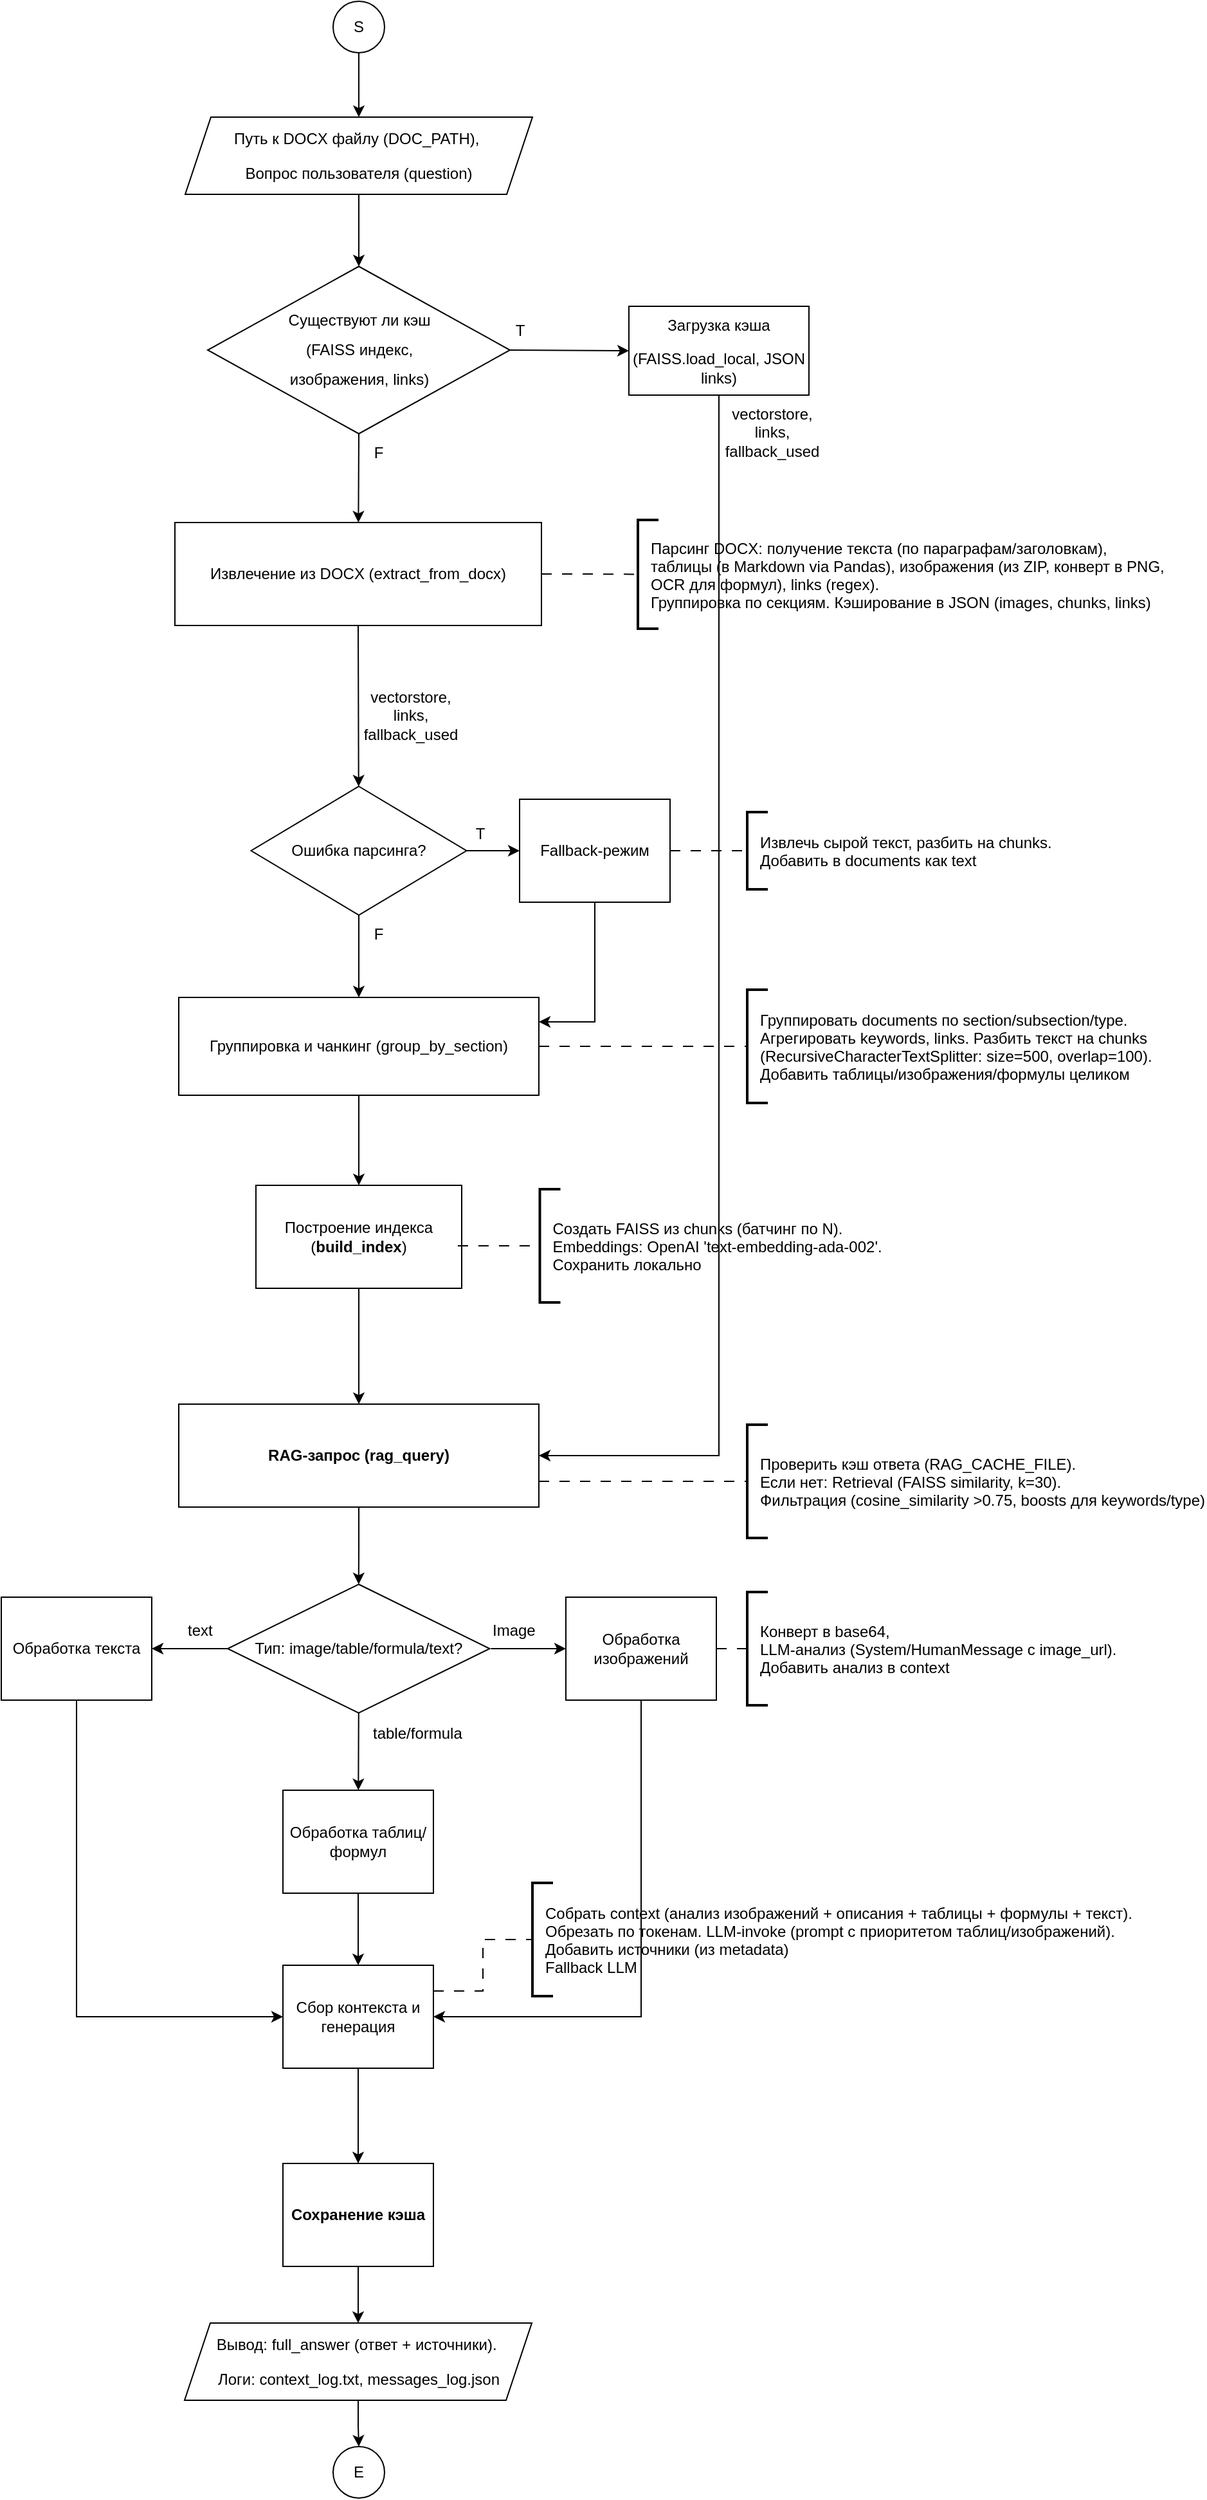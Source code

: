 <mxfile version="28.2.3">
  <diagram name="Page-1" id="y7FNM9cHMXZOr_l5Tzo8">
    <mxGraphModel grid="0" page="1" gridSize="10" guides="1" tooltips="1" connect="1" arrows="1" fold="1" pageScale="1" pageWidth="850" pageHeight="1100" math="0" shadow="0">
      <root>
        <mxCell id="0" />
        <mxCell id="1" parent="0" />
        <mxCell id="4bfqSahwpxb0eaGGro3T-8" style="edgeStyle=orthogonalEdgeStyle;rounded=0;orthogonalLoop=1;jettySize=auto;html=1;exitX=0.5;exitY=1;exitDx=0;exitDy=0;" edge="1" parent="1" source="4bfqSahwpxb0eaGGro3T-2" target="4bfqSahwpxb0eaGGro3T-6">
          <mxGeometry relative="1" as="geometry" />
        </mxCell>
        <mxCell id="4bfqSahwpxb0eaGGro3T-2" value="S" style="ellipse;whiteSpace=wrap;html=1;aspect=fixed;" vertex="1" parent="1">
          <mxGeometry x="280" y="30" width="40" height="40" as="geometry" />
        </mxCell>
        <mxCell id="4bfqSahwpxb0eaGGro3T-3" value="E" style="ellipse;whiteSpace=wrap;html=1;aspect=fixed;" vertex="1" parent="1">
          <mxGeometry x="280" y="1930" width="40" height="40" as="geometry" />
        </mxCell>
        <mxCell id="4bfqSahwpxb0eaGGro3T-4" value="&lt;p style=&quot;white-space-collapse: preserve;&quot; dir=&quot;auto&quot;&gt;&lt;span style=&quot;background-color: transparent; color: light-dark(rgb(0, 0, 0), rgb(255, 255, 255));&quot;&gt;Загрузка кэша&lt;/span&gt;&lt;/p&gt;&lt;p style=&quot;white-space-collapse: preserve;&quot; dir=&quot;auto&quot;&gt;(FAISS.load_local, JSON links)&lt;/p&gt;" style="rounded=0;whiteSpace=wrap;html=1;" vertex="1" parent="1">
          <mxGeometry x="510" y="267" width="140" height="69" as="geometry" />
        </mxCell>
        <mxCell id="4bfqSahwpxb0eaGGro3T-5" value="&lt;div style=&quot;line-height: 90%;&quot;&gt;&lt;p dir=&quot;auto&quot; style=&quot;white-space-collapse: preserve;&quot;&gt;Существуют ли кэш&lt;/p&gt;&lt;p dir=&quot;auto&quot; style=&quot;white-space-collapse: preserve;&quot;&gt; (FAISS индекс, &lt;/p&gt;&lt;p dir=&quot;auto&quot; style=&quot;white-space-collapse: preserve;&quot;&gt;изображения, links)&lt;/p&gt;&lt;/div&gt;" style="rhombus;whiteSpace=wrap;html=1;" vertex="1" parent="1">
          <mxGeometry x="182.5" y="236" width="235" height="130" as="geometry" />
        </mxCell>
        <mxCell id="4bfqSahwpxb0eaGGro3T-6" value="&lt;p style=&quot;white-space-collapse: preserve;&quot; dir=&quot;auto&quot;&gt;Путь к DOCX файлу (DOC_PATH), &lt;/p&gt;&lt;p style=&quot;white-space-collapse: preserve;&quot; dir=&quot;auto&quot;&gt;Вопрос пользователя (question)&lt;/p&gt;" style="shape=parallelogram;perimeter=parallelogramPerimeter;whiteSpace=wrap;html=1;fixedSize=1;" vertex="1" parent="1">
          <mxGeometry x="165" y="120" width="270" height="60" as="geometry" />
        </mxCell>
        <mxCell id="4bfqSahwpxb0eaGGro3T-7" value="" style="endArrow=classic;html=1;rounded=0;exitX=1;exitY=0.5;exitDx=0;exitDy=0;entryX=0;entryY=0.5;entryDx=0;entryDy=0;" edge="1" parent="1" source="4bfqSahwpxb0eaGGro3T-5" target="4bfqSahwpxb0eaGGro3T-4">
          <mxGeometry width="50" height="50" relative="1" as="geometry">
            <mxPoint x="435" y="296" as="sourcePoint" />
            <mxPoint x="485" y="246" as="targetPoint" />
          </mxGeometry>
        </mxCell>
        <mxCell id="4bfqSahwpxb0eaGGro3T-9" style="edgeStyle=orthogonalEdgeStyle;rounded=0;orthogonalLoop=1;jettySize=auto;html=1;exitX=0.5;exitY=1;exitDx=0;exitDy=0;" edge="1" parent="1" source="4bfqSahwpxb0eaGGro3T-6" target="4bfqSahwpxb0eaGGro3T-5">
          <mxGeometry relative="1" as="geometry">
            <mxPoint x="330" y="210" as="sourcePoint" />
            <mxPoint x="330" y="260" as="targetPoint" />
          </mxGeometry>
        </mxCell>
        <mxCell id="4bfqSahwpxb0eaGGro3T-10" value="T" style="text;html=1;align=center;verticalAlign=middle;resizable=0;points=[];autosize=1;strokeColor=none;fillColor=none;" vertex="1" parent="1">
          <mxGeometry x="410" y="271" width="30" height="30" as="geometry" />
        </mxCell>
        <mxCell id="4bfqSahwpxb0eaGGro3T-13" value="" style="endArrow=classic;html=1;rounded=0;exitX=0.5;exitY=1;exitDx=0;exitDy=0;" edge="1" parent="1" source="4bfqSahwpxb0eaGGro3T-5" target="4bfqSahwpxb0eaGGro3T-19">
          <mxGeometry width="50" height="50" relative="1" as="geometry">
            <mxPoint x="400" y="390" as="sourcePoint" />
            <mxPoint x="300" y="430" as="targetPoint" />
          </mxGeometry>
        </mxCell>
        <mxCell id="4bfqSahwpxb0eaGGro3T-14" value="F" style="text;html=1;align=center;verticalAlign=middle;resizable=0;points=[];autosize=1;strokeColor=none;fillColor=none;" vertex="1" parent="1">
          <mxGeometry x="300" y="366" width="30" height="30" as="geometry" />
        </mxCell>
        <mxCell id="hODQYmgnG3JCPrlogseP-13" value="" style="edgeStyle=orthogonalEdgeStyle;rounded=0;orthogonalLoop=1;jettySize=auto;html=1;" edge="1" parent="1" source="4bfqSahwpxb0eaGGro3T-15" target="4bfqSahwpxb0eaGGro3T-20">
          <mxGeometry relative="1" as="geometry" />
        </mxCell>
        <mxCell id="4bfqSahwpxb0eaGGro3T-15" value="&lt;p style=&quot;white-space-collapse: preserve;&quot; dir=&quot;auto&quot;&gt;Группировка и чанкинг (group_by_section)&lt;/p&gt;" style="rounded=0;whiteSpace=wrap;html=1;" vertex="1" parent="1">
          <mxGeometry x="160" y="804" width="280" height="76" as="geometry" />
        </mxCell>
        <mxCell id="4bfqSahwpxb0eaGGro3T-18" value="&lt;span style=&quot;white-space: pre-wrap;&quot;&gt;vectorstore, &lt;/span&gt;&lt;span style=&quot;color: light-dark(rgb(0, 0, 0), rgb(255, 255, 255)); white-space: pre-wrap; background-color: transparent;&quot;&gt;links, fallback_used&lt;/span&gt;" style="text;html=1;align=center;verticalAlign=middle;resizable=0;points=[];autosize=1;strokeColor=none;fillColor=none;" vertex="1" parent="1">
          <mxGeometry x="245" y="570" width="190" height="30" as="geometry" />
        </mxCell>
        <mxCell id="4bfqSahwpxb0eaGGro3T-19" value="&lt;p style=&quot;white-space-collapse: preserve;&quot; dir=&quot;auto&quot;&gt;Извлечение из DOCX (extract_from_docx)&lt;/p&gt;" style="rounded=0;whiteSpace=wrap;html=1;" vertex="1" parent="1">
          <mxGeometry x="157" y="435" width="285" height="80" as="geometry" />
        </mxCell>
        <mxCell id="hODQYmgnG3JCPrlogseP-15" style="edgeStyle=orthogonalEdgeStyle;rounded=0;orthogonalLoop=1;jettySize=auto;html=1;" edge="1" parent="1" source="4bfqSahwpxb0eaGGro3T-20" target="4bfqSahwpxb0eaGGro3T-33">
          <mxGeometry relative="1" as="geometry" />
        </mxCell>
        <mxCell id="4bfqSahwpxb0eaGGro3T-20" value="&lt;p style=&quot;white-space-collapse: preserve;&quot; dir=&quot;auto&quot;&gt;Построение индекса (&lt;b&gt;build_index&lt;/b&gt;)&lt;/p&gt;" style="rounded=0;whiteSpace=wrap;html=1;" vertex="1" parent="1">
          <mxGeometry x="220" y="950" width="160" height="80" as="geometry" />
        </mxCell>
        <mxCell id="4bfqSahwpxb0eaGGro3T-21" value="&lt;div style=&quot;line-height: 90%;&quot;&gt;&lt;p style=&quot;white-space-collapse: preserve;&quot; dir=&quot;auto&quot;&gt;Ошибка парсинга?&lt;/p&gt;&lt;/div&gt;" style="rhombus;whiteSpace=wrap;html=1;" vertex="1" parent="1">
          <mxGeometry x="216.25" y="640" width="167.5" height="100" as="geometry" />
        </mxCell>
        <mxCell id="4bfqSahwpxb0eaGGro3T-22" value="" style="endArrow=classic;html=1;rounded=0;exitX=0.5;exitY=1;exitDx=0;exitDy=0;" edge="1" parent="1" source="4bfqSahwpxb0eaGGro3T-19" target="4bfqSahwpxb0eaGGro3T-21">
          <mxGeometry width="50" height="50" relative="1" as="geometry">
            <mxPoint x="500" y="620" as="sourcePoint" />
            <mxPoint x="500" y="684" as="targetPoint" />
          </mxGeometry>
        </mxCell>
        <mxCell id="4bfqSahwpxb0eaGGro3T-23" value="" style="endArrow=classic;html=1;rounded=0;exitX=1;exitY=0.5;exitDx=0;exitDy=0;entryX=0;entryY=0.5;entryDx=0;entryDy=0;" edge="1" parent="1" source="4bfqSahwpxb0eaGGro3T-21" target="4bfqSahwpxb0eaGGro3T-26">
          <mxGeometry width="50" height="50" relative="1" as="geometry">
            <mxPoint x="391.75" y="690" as="sourcePoint" />
            <mxPoint x="480" y="690" as="targetPoint" />
          </mxGeometry>
        </mxCell>
        <mxCell id="4bfqSahwpxb0eaGGro3T-24" value="T" style="text;html=1;align=center;verticalAlign=middle;resizable=0;points=[];autosize=1;strokeColor=none;fillColor=none;" vertex="1" parent="1">
          <mxGeometry x="378.75" y="662" width="30" height="30" as="geometry" />
        </mxCell>
        <mxCell id="hODQYmgnG3JCPrlogseP-47" style="edgeStyle=orthogonalEdgeStyle;rounded=0;orthogonalLoop=1;jettySize=auto;html=1;entryX=1;entryY=0.25;entryDx=0;entryDy=0;" edge="1" parent="1" source="4bfqSahwpxb0eaGGro3T-26" target="4bfqSahwpxb0eaGGro3T-15">
          <mxGeometry relative="1" as="geometry" />
        </mxCell>
        <mxCell id="4bfqSahwpxb0eaGGro3T-26" value="&lt;p style=&quot;white-space-collapse: preserve;&quot; dir=&quot;auto&quot;&gt;&lt;span style=&quot;background-color: transparent; color: light-dark(rgb(0, 0, 0), rgb(255, 255, 255));&quot;&gt;Fallback-режим&lt;/span&gt;&lt;/p&gt;" style="rounded=0;whiteSpace=wrap;html=1;" vertex="1" parent="1">
          <mxGeometry x="425" y="650" width="117" height="80" as="geometry" />
        </mxCell>
        <mxCell id="4bfqSahwpxb0eaGGro3T-29" value="&lt;span style=&quot;white-space: pre-wrap;&quot;&gt;vectorstore, &lt;/span&gt;&lt;span style=&quot;color: light-dark(rgb(0, 0, 0), rgb(255, 255, 255)); white-space: pre-wrap; background-color: transparent;&quot;&gt;links, fallback_used&lt;/span&gt;" style="text;html=1;align=center;verticalAlign=middle;resizable=0;points=[];autosize=1;strokeColor=none;fillColor=none;" vertex="1" parent="1">
          <mxGeometry x="526" y="350" width="190" height="30" as="geometry" />
        </mxCell>
        <mxCell id="4bfqSahwpxb0eaGGro3T-30" value="" style="endArrow=classic;html=1;rounded=0;exitX=0.5;exitY=1;exitDx=0;exitDy=0;entryX=1;entryY=0.5;entryDx=0;entryDy=0;edgeStyle=orthogonalEdgeStyle;" edge="1" parent="1" source="4bfqSahwpxb0eaGGro3T-4" target="4bfqSahwpxb0eaGGro3T-33">
          <mxGeometry width="50" height="50" relative="1" as="geometry">
            <mxPoint x="580" y="440" as="sourcePoint" />
            <mxPoint x="579.5" y="594" as="targetPoint" />
          </mxGeometry>
        </mxCell>
        <mxCell id="4bfqSahwpxb0eaGGro3T-31" value="" style="endArrow=classic;html=1;rounded=0;exitX=0.5;exitY=1;exitDx=0;exitDy=0;" edge="1" parent="1" source="4bfqSahwpxb0eaGGro3T-21" target="4bfqSahwpxb0eaGGro3T-15">
          <mxGeometry width="50" height="50" relative="1" as="geometry">
            <mxPoint x="500" y="850" as="sourcePoint" />
            <mxPoint x="500" y="930" as="targetPoint" />
          </mxGeometry>
        </mxCell>
        <mxCell id="hODQYmgnG3JCPrlogseP-25" style="edgeStyle=orthogonalEdgeStyle;rounded=0;orthogonalLoop=1;jettySize=auto;html=1;entryX=0.5;entryY=0;entryDx=0;entryDy=0;" edge="1" parent="1" source="4bfqSahwpxb0eaGGro3T-33" target="hODQYmgnG3JCPrlogseP-19">
          <mxGeometry relative="1" as="geometry" />
        </mxCell>
        <mxCell id="4bfqSahwpxb0eaGGro3T-33" value="&lt;p style=&quot;white-space-collapse: preserve;&quot; dir=&quot;auto&quot;&gt;&lt;strong&gt;RAG-запрос (rag_query)&lt;/strong&gt;&lt;/p&gt;" style="rounded=0;whiteSpace=wrap;html=1;" vertex="1" parent="1">
          <mxGeometry x="160" y="1120" width="280" height="80" as="geometry" />
        </mxCell>
        <mxCell id="hODQYmgnG3JCPrlogseP-1" value="Парсинг DOCX: получение текста (по параграфам/заголовкам), &#xa;таблицы (в Markdown via Pandas), изображения (из ZIP, конверт в PNG, &#xa;OCR для формул), links (regex). &#xa;Группировка по секциям. Кэширование в JSON (images, chunks, links)" style="strokeWidth=2;shape=mxgraph.flowchart.annotation_1;align=left;pointerEvents=1;spacing=10;textShadow=0;labelBorderColor=none;" vertex="1" parent="1">
          <mxGeometry x="517" y="433" width="16" height="84.5" as="geometry" />
        </mxCell>
        <mxCell id="hODQYmgnG3JCPrlogseP-2" style="edgeStyle=orthogonalEdgeStyle;rounded=0;orthogonalLoop=1;jettySize=auto;html=1;entryX=0;entryY=0.5;entryDx=0;entryDy=0;entryPerimeter=0;endArrow=none;endFill=0;dashed=1;dashPattern=8 8;" edge="1" parent="1" source="4bfqSahwpxb0eaGGro3T-19" target="hODQYmgnG3JCPrlogseP-1">
          <mxGeometry relative="1" as="geometry" />
        </mxCell>
        <mxCell id="hODQYmgnG3JCPrlogseP-3" value="F" style="text;html=1;align=center;verticalAlign=middle;resizable=0;points=[];autosize=1;strokeColor=none;fillColor=none;" vertex="1" parent="1">
          <mxGeometry x="300" y="740" width="30" height="30" as="geometry" />
        </mxCell>
        <mxCell id="hODQYmgnG3JCPrlogseP-5" value="Извлечь сырой текст, разбить на chunks. &#xa;Добавить в documents как text" style="strokeWidth=2;shape=mxgraph.flowchart.annotation_1;align=left;pointerEvents=1;spacing=10;textShadow=0;labelBorderColor=none;" vertex="1" parent="1">
          <mxGeometry x="602" y="660" width="16" height="60" as="geometry" />
        </mxCell>
        <mxCell id="hODQYmgnG3JCPrlogseP-6" style="edgeStyle=orthogonalEdgeStyle;rounded=0;orthogonalLoop=1;jettySize=auto;html=1;entryX=0;entryY=0.5;entryDx=0;entryDy=0;entryPerimeter=0;endArrow=none;endFill=0;dashed=1;dashPattern=8 8;exitX=1;exitY=0.5;exitDx=0;exitDy=0;" edge="1" parent="1" source="4bfqSahwpxb0eaGGro3T-26" target="hODQYmgnG3JCPrlogseP-5">
          <mxGeometry relative="1" as="geometry">
            <mxPoint x="660" y="670" as="sourcePoint" />
            <mxPoint x="731" y="670" as="targetPoint" />
          </mxGeometry>
        </mxCell>
        <mxCell id="hODQYmgnG3JCPrlogseP-7" value="Группировать documents по section/subsection/type. &#xa;Агрегировать keywords, links. Разбить текст на chunks &#xa;(RecursiveCharacterTextSplitter: size=500, overlap=100). &#xa;Добавить таблицы/изображения/формулы целиком" style="strokeWidth=2;shape=mxgraph.flowchart.annotation_1;align=left;pointerEvents=1;spacing=10;textShadow=0;labelBorderColor=none;" vertex="1" parent="1">
          <mxGeometry x="602" y="798" width="16" height="88" as="geometry" />
        </mxCell>
        <mxCell id="hODQYmgnG3JCPrlogseP-8" style="edgeStyle=orthogonalEdgeStyle;rounded=0;orthogonalLoop=1;jettySize=auto;html=1;entryX=0;entryY=0.5;entryDx=0;entryDy=0;entryPerimeter=0;endArrow=none;endFill=0;dashed=1;dashPattern=8 8;" edge="1" parent="1" source="4bfqSahwpxb0eaGGro3T-15" target="hODQYmgnG3JCPrlogseP-7">
          <mxGeometry relative="1" as="geometry">
            <mxPoint x="510" y="842" as="sourcePoint" />
            <mxPoint x="699" y="822" as="targetPoint" />
          </mxGeometry>
        </mxCell>
        <mxCell id="hODQYmgnG3JCPrlogseP-11" value="Создать FAISS из chunks (батчинг по N). &#xa;Embeddings: OpenAI &#39;text-embedding-ada-002&#39;. &#xa;Сохранить локально" style="strokeWidth=2;shape=mxgraph.flowchart.annotation_1;align=left;pointerEvents=1;spacing=10;textShadow=0;labelBorderColor=none;" vertex="1" parent="1">
          <mxGeometry x="440.75" y="953" width="16" height="88" as="geometry" />
        </mxCell>
        <mxCell id="hODQYmgnG3JCPrlogseP-12" style="edgeStyle=orthogonalEdgeStyle;rounded=0;orthogonalLoop=1;jettySize=auto;html=1;entryX=0;entryY=0.5;entryDx=0;entryDy=0;entryPerimeter=0;endArrow=none;endFill=0;dashed=1;dashPattern=8 8;exitX=0.981;exitY=0.588;exitDx=0;exitDy=0;exitPerimeter=0;" edge="1" parent="1" source="4bfqSahwpxb0eaGGro3T-20" target="hODQYmgnG3JCPrlogseP-11">
          <mxGeometry relative="1" as="geometry">
            <mxPoint x="380" y="994" as="sourcePoint" />
            <mxPoint x="642.75" y="974" as="targetPoint" />
          </mxGeometry>
        </mxCell>
        <mxCell id="hODQYmgnG3JCPrlogseP-16" value="Проверить кэш ответа (RAG_CACHE_FILE). &#xa;Если нет: Retrieval (FAISS similarity, k=30). &#xa;Фильтрация (cosine_similarity &gt;0.75, boosts для keywords/type)" style="strokeWidth=2;shape=mxgraph.flowchart.annotation_1;align=left;pointerEvents=1;spacing=10;textShadow=0;labelBorderColor=none;" vertex="1" parent="1">
          <mxGeometry x="602" y="1136" width="16" height="88" as="geometry" />
        </mxCell>
        <mxCell id="hODQYmgnG3JCPrlogseP-17" style="edgeStyle=orthogonalEdgeStyle;rounded=0;orthogonalLoop=1;jettySize=auto;html=1;entryX=0;entryY=0.5;entryDx=0;entryDy=0;entryPerimeter=0;endArrow=none;endFill=0;dashed=1;dashPattern=8 8;exitX=1;exitY=0.75;exitDx=0;exitDy=0;" edge="1" parent="1" source="4bfqSahwpxb0eaGGro3T-33" target="hODQYmgnG3JCPrlogseP-16">
          <mxGeometry relative="1" as="geometry">
            <mxPoint x="570" y="1304" as="sourcePoint" />
            <mxPoint x="835.75" y="1281" as="targetPoint" />
          </mxGeometry>
        </mxCell>
        <mxCell id="hODQYmgnG3JCPrlogseP-19" value="&lt;div style=&quot;line-height: 90%;&quot;&gt;&lt;p style=&quot;white-space-collapse: preserve;&quot; dir=&quot;auto&quot;&gt;Тип: image/table/formula/text?&lt;/p&gt;&lt;/div&gt;" style="rhombus;whiteSpace=wrap;html=1;" vertex="1" parent="1">
          <mxGeometry x="198" y="1260" width="203.75" height="100" as="geometry" />
        </mxCell>
        <mxCell id="hODQYmgnG3JCPrlogseP-20" value="" style="endArrow=classic;html=1;rounded=0;exitX=1;exitY=0.5;exitDx=0;exitDy=0;entryX=0;entryY=0.5;entryDx=0;entryDy=0;" edge="1" parent="1" target="hODQYmgnG3JCPrlogseP-22">
          <mxGeometry width="50" height="50" relative="1" as="geometry">
            <mxPoint x="402.75" y="1310" as="sourcePoint" />
            <mxPoint x="499" y="1310" as="targetPoint" />
          </mxGeometry>
        </mxCell>
        <mxCell id="hODQYmgnG3JCPrlogseP-38" style="edgeStyle=orthogonalEdgeStyle;rounded=0;orthogonalLoop=1;jettySize=auto;html=1;entryX=1;entryY=0.5;entryDx=0;entryDy=0;exitX=0.5;exitY=1;exitDx=0;exitDy=0;" edge="1" parent="1" source="hODQYmgnG3JCPrlogseP-22" target="hODQYmgnG3JCPrlogseP-34">
          <mxGeometry relative="1" as="geometry" />
        </mxCell>
        <mxCell id="hODQYmgnG3JCPrlogseP-22" value="&lt;p style=&quot;white-space-collapse: preserve;&quot; dir=&quot;auto&quot;&gt;Обработка изображений&lt;/p&gt;" style="rounded=0;whiteSpace=wrap;html=1;" vertex="1" parent="1">
          <mxGeometry x="461" y="1270" width="117" height="80" as="geometry" />
        </mxCell>
        <mxCell id="hODQYmgnG3JCPrlogseP-23" value="" style="endArrow=classic;html=1;rounded=0;exitX=0.5;exitY=1;exitDx=0;exitDy=0;" edge="1" parent="1" source="hODQYmgnG3JCPrlogseP-19" target="hODQYmgnG3JCPrlogseP-33">
          <mxGeometry width="50" height="50" relative="1" as="geometry">
            <mxPoint x="500" y="1470" as="sourcePoint" />
            <mxPoint x="300" y="1424" as="targetPoint" />
          </mxGeometry>
        </mxCell>
        <mxCell id="hODQYmgnG3JCPrlogseP-26" value="&lt;p dir=&quot;auto&quot; style=&quot;white-space: pre-wrap;&quot;&gt;Image&lt;/p&gt;" style="text;whiteSpace=wrap;html=1;" vertex="1" parent="1">
          <mxGeometry x="401.75" y="1270" width="70" height="60" as="geometry" />
        </mxCell>
        <mxCell id="hODQYmgnG3JCPrlogseP-27" value="&lt;p dir=&quot;auto&quot; style=&quot;white-space: pre-wrap;&quot;&gt;&lt;span style=&quot;text-align: center;&quot;&gt;table/formula&lt;/span&gt;&lt;/p&gt;" style="text;whiteSpace=wrap;html=1;" vertex="1" parent="1">
          <mxGeometry x="308.75" y="1350" width="70" height="60" as="geometry" />
        </mxCell>
        <mxCell id="hODQYmgnG3JCPrlogseP-28" value="&lt;p dir=&quot;auto&quot; style=&quot;white-space: pre-wrap;&quot;&gt;text&lt;/p&gt;" style="text;whiteSpace=wrap;html=1;" vertex="1" parent="1">
          <mxGeometry x="165" y="1270" width="70" height="60" as="geometry" />
        </mxCell>
        <mxCell id="hODQYmgnG3JCPrlogseP-29" value="" style="endArrow=classic;html=1;rounded=0;exitX=0;exitY=0.5;exitDx=0;exitDy=0;entryX=1;entryY=0.5;entryDx=0;entryDy=0;" edge="1" parent="1" source="hODQYmgnG3JCPrlogseP-19" target="hODQYmgnG3JCPrlogseP-36">
          <mxGeometry width="50" height="50" relative="1" as="geometry">
            <mxPoint x="230" y="1380" as="sourcePoint" />
            <mxPoint x="90" y="1310" as="targetPoint" />
          </mxGeometry>
        </mxCell>
        <mxCell id="hODQYmgnG3JCPrlogseP-31" value="Конверт в base64, &#xa;LLM-анализ (System/HumanMessage с image_url).&#xa; Добавить анализ в context" style="strokeWidth=2;shape=mxgraph.flowchart.annotation_1;align=left;pointerEvents=1;spacing=10;textShadow=0;labelBorderColor=none;" vertex="1" parent="1">
          <mxGeometry x="602" y="1266" width="16" height="88" as="geometry" />
        </mxCell>
        <mxCell id="hODQYmgnG3JCPrlogseP-32" style="edgeStyle=orthogonalEdgeStyle;rounded=0;orthogonalLoop=1;jettySize=auto;html=1;entryX=0;entryY=0.5;entryDx=0;entryDy=0;entryPerimeter=0;endArrow=none;endFill=0;dashed=1;dashPattern=8 8;exitX=1;exitY=0.5;exitDx=0;exitDy=0;" edge="1" parent="1" source="hODQYmgnG3JCPrlogseP-22" target="hODQYmgnG3JCPrlogseP-31">
          <mxGeometry relative="1" as="geometry">
            <mxPoint x="480" y="1310" as="sourcePoint" />
            <mxPoint x="875.75" y="1411" as="targetPoint" />
          </mxGeometry>
        </mxCell>
        <mxCell id="hODQYmgnG3JCPrlogseP-35" style="edgeStyle=orthogonalEdgeStyle;rounded=0;orthogonalLoop=1;jettySize=auto;html=1;" edge="1" parent="1" source="hODQYmgnG3JCPrlogseP-33" target="hODQYmgnG3JCPrlogseP-34">
          <mxGeometry relative="1" as="geometry" />
        </mxCell>
        <mxCell id="hODQYmgnG3JCPrlogseP-33" value="&lt;p style=&quot;white-space-collapse: preserve;&quot; dir=&quot;auto&quot;&gt;Обработка таблиц/формул&lt;/p&gt;" style="rounded=0;whiteSpace=wrap;html=1;" vertex="1" parent="1">
          <mxGeometry x="241" y="1420" width="117" height="80" as="geometry" />
        </mxCell>
        <mxCell id="hODQYmgnG3JCPrlogseP-42" style="edgeStyle=orthogonalEdgeStyle;rounded=0;orthogonalLoop=1;jettySize=auto;html=1;entryX=0.5;entryY=0;entryDx=0;entryDy=0;" edge="1" parent="1" source="hODQYmgnG3JCPrlogseP-34" target="hODQYmgnG3JCPrlogseP-41">
          <mxGeometry relative="1" as="geometry" />
        </mxCell>
        <mxCell id="hODQYmgnG3JCPrlogseP-34" value="&lt;p style=&quot;white-space-collapse: preserve;&quot; dir=&quot;auto&quot;&gt;Сбор контекста и генерация&lt;/p&gt;" style="rounded=0;whiteSpace=wrap;html=1;" vertex="1" parent="1">
          <mxGeometry x="241" y="1556" width="117" height="80" as="geometry" />
        </mxCell>
        <mxCell id="hODQYmgnG3JCPrlogseP-37" style="edgeStyle=orthogonalEdgeStyle;rounded=0;orthogonalLoop=1;jettySize=auto;html=1;entryX=0;entryY=0.5;entryDx=0;entryDy=0;exitX=0.5;exitY=1;exitDx=0;exitDy=0;" edge="1" parent="1" source="hODQYmgnG3JCPrlogseP-36" target="hODQYmgnG3JCPrlogseP-34">
          <mxGeometry relative="1" as="geometry" />
        </mxCell>
        <mxCell id="hODQYmgnG3JCPrlogseP-36" value="&lt;p style=&quot;white-space-collapse: preserve;&quot; dir=&quot;auto&quot;&gt;Обработка текста&lt;/p&gt;" style="rounded=0;whiteSpace=wrap;html=1;" vertex="1" parent="1">
          <mxGeometry x="22" y="1270" width="117" height="80" as="geometry" />
        </mxCell>
        <mxCell id="hODQYmgnG3JCPrlogseP-39" value="Собрать context (анализ изображений + описания + таблицы + формулы + текст). &#xa;Обрезать по токенам. LLM-invoke (prompt с приоритетом таблиц/изображений). &#xa;Добавить источники (из metadata)&#xa;Fallback LLM" style="strokeWidth=2;shape=mxgraph.flowchart.annotation_1;align=left;pointerEvents=1;spacing=10;textShadow=0;labelBorderColor=none;" vertex="1" parent="1">
          <mxGeometry x="435" y="1492" width="16" height="88" as="geometry" />
        </mxCell>
        <mxCell id="hODQYmgnG3JCPrlogseP-40" style="edgeStyle=orthogonalEdgeStyle;rounded=0;orthogonalLoop=1;jettySize=auto;html=1;entryX=0;entryY=0.5;entryDx=0;entryDy=0;entryPerimeter=0;endArrow=none;endFill=0;dashed=1;dashPattern=8 8;exitX=1;exitY=0.25;exitDx=0;exitDy=0;" edge="1" parent="1" source="hODQYmgnG3JCPrlogseP-34" target="hODQYmgnG3JCPrlogseP-39">
          <mxGeometry relative="1" as="geometry">
            <mxPoint x="419" y="1514" as="sourcePoint" />
            <mxPoint x="697.75" y="1615" as="targetPoint" />
          </mxGeometry>
        </mxCell>
        <mxCell id="hODQYmgnG3JCPrlogseP-45" style="edgeStyle=orthogonalEdgeStyle;rounded=0;orthogonalLoop=1;jettySize=auto;html=1;" edge="1" parent="1" source="hODQYmgnG3JCPrlogseP-41" target="hODQYmgnG3JCPrlogseP-43">
          <mxGeometry relative="1" as="geometry" />
        </mxCell>
        <mxCell id="hODQYmgnG3JCPrlogseP-41" value="&lt;p style=&quot;white-space-collapse: preserve;&quot; dir=&quot;auto&quot;&gt;&lt;strong&gt;Сохранение кэша&lt;/strong&gt;&lt;/p&gt;" style="rounded=0;whiteSpace=wrap;html=1;" vertex="1" parent="1">
          <mxGeometry x="241" y="1710" width="117" height="80" as="geometry" />
        </mxCell>
        <mxCell id="hODQYmgnG3JCPrlogseP-46" style="edgeStyle=orthogonalEdgeStyle;rounded=0;orthogonalLoop=1;jettySize=auto;html=1;entryX=0.5;entryY=0;entryDx=0;entryDy=0;" edge="1" parent="1" source="hODQYmgnG3JCPrlogseP-43" target="4bfqSahwpxb0eaGGro3T-3">
          <mxGeometry relative="1" as="geometry" />
        </mxCell>
        <mxCell id="hODQYmgnG3JCPrlogseP-43" value="&lt;p style=&quot;white-space-collapse: preserve;&quot; dir=&quot;auto&quot;&gt;Вывод: full_answer (ответ + источники). &lt;/p&gt;&lt;p style=&quot;white-space-collapse: preserve;&quot; dir=&quot;auto&quot;&gt;Логи: context_log.txt, messages_log.json&lt;/p&gt;" style="shape=parallelogram;perimeter=parallelogramPerimeter;whiteSpace=wrap;html=1;fixedSize=1;" vertex="1" parent="1">
          <mxGeometry x="164.5" y="1834" width="270" height="60" as="geometry" />
        </mxCell>
      </root>
    </mxGraphModel>
  </diagram>
</mxfile>
